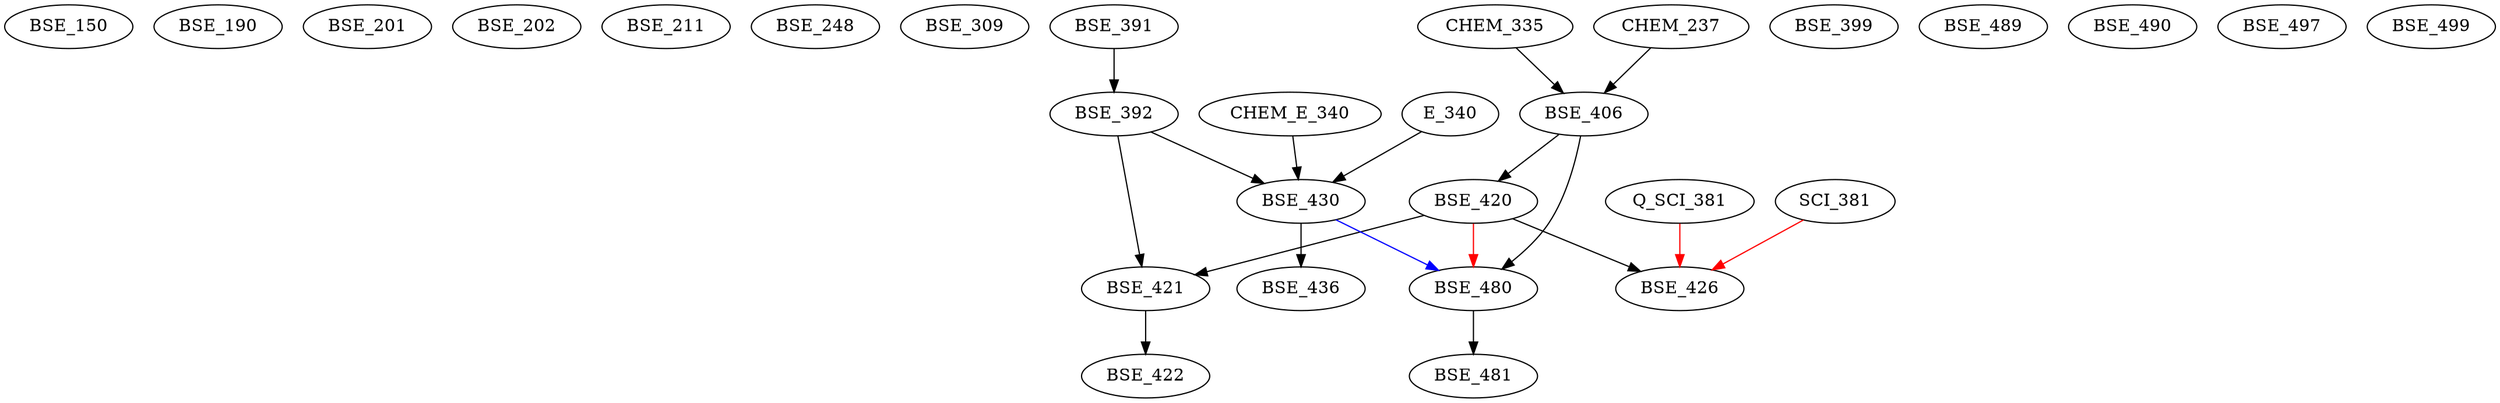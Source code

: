digraph G {
    BSE_150;
    BSE_190;
    BSE_201;
    BSE_202;
    BSE_211;
    BSE_248;
    BSE_309;
    BSE_391;
    edge [color=black];
    BSE_391 -> BSE_392;
    BSE_399;
    edge [color=black];
    CHEM_237 -> BSE_406;
    CHEM_335 -> BSE_406;
    edge [color=black];
    BSE_406 -> BSE_420;
    edge [color=black];
    BSE_392 -> BSE_421;
    BSE_420 -> BSE_421;
    edge [color=black];
    BSE_421 -> BSE_422;
    edge [color=black];
    BSE_420 -> BSE_426;
    edge [color=red];
    Q_SCI_381 -> BSE_426;
    SCI_381 -> BSE_426;
    edge [color=black];
    BSE_392 -> BSE_430;
    CHEM_E_340 -> BSE_430;
    E_340 -> BSE_430;
    edge [color=black];
    BSE_430 -> BSE_436;
    edge [color=black];
    BSE_406 -> BSE_480;
    edge [color=red];
    BSE_420 -> BSE_480;
    edge [color=blue];
    BSE_430 -> BSE_480;
    edge [color=black];
    BSE_480 -> BSE_481;
    BSE_489;
    BSE_490;
    BSE_497;
    BSE_499;
}
